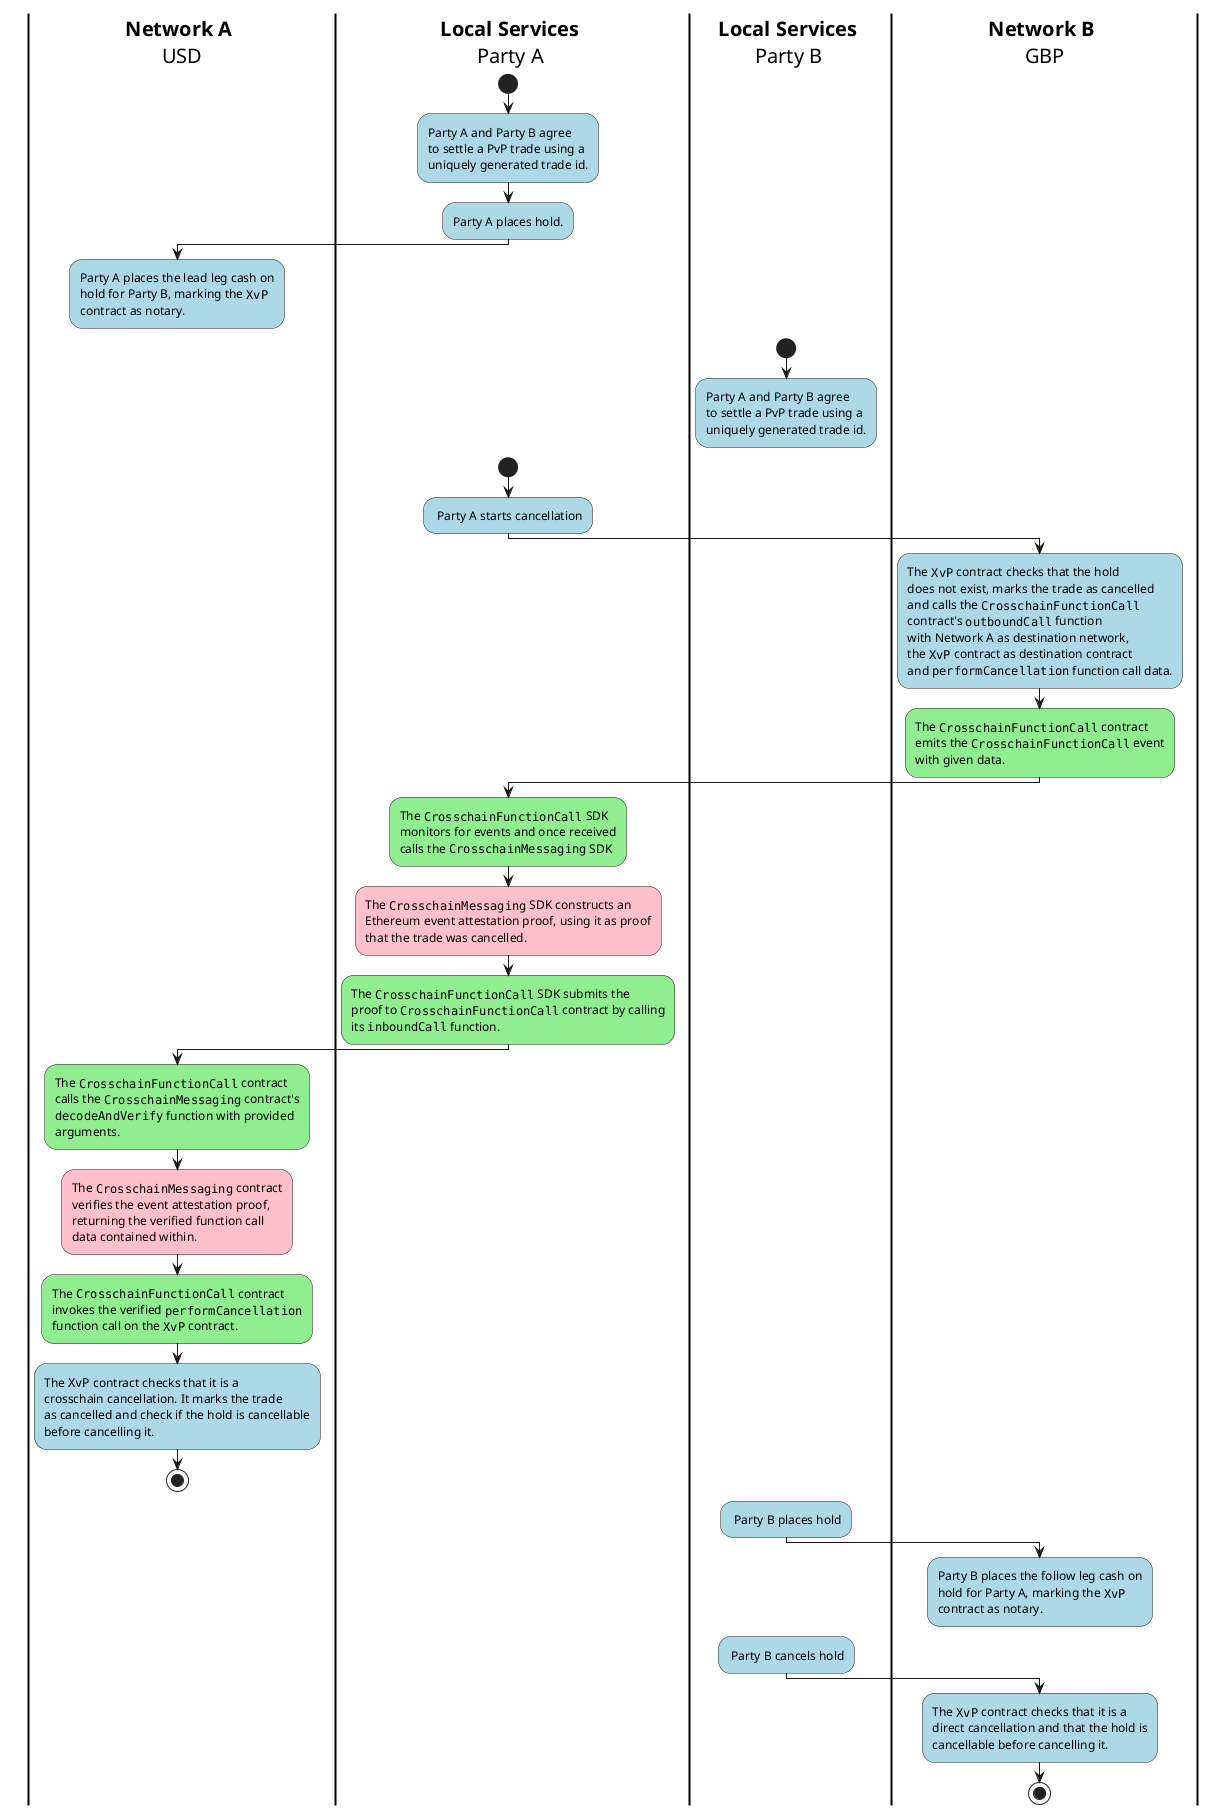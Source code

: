 @startuml 2_3_1_pvp_cancellation_on_follow_ledger_activity_diagram
skinparam ActivityBackgroundColor LightBlue
skinparam activityDiamondBackgroundColor transparent
skinparam defaultTextAlignment left
skinparam shadowing false
skinparam Swimlane {
  TitleFontColor black
  TitleFontSize 20
  BorderColor black
  BorderThickness 2
  width same
}

| **Network A**\n        USD  |
| **Local Services**\n        Party A |
| **Local Services**\n        Party B |

| **Local Services**\n        Party A |

  start
  :Party A and Party B agree
  to settle a PvP trade using a
  uniquely generated trade id.;
  :Party A places hold.;

| **Network A**\n        USD  |

  :Party A places the lead leg cash on
  hold for Party B, marking the ""XvP""
  contract as notary.;
  detach

| **Local Services**\n        Party B |

  start
  :Party A and Party B agree
  to settle a PvP trade using a
  uniquely generated trade id.;
  detach

| **Local Services**\n        Party A |

  start
  : Party A starts cancellation;

| **Network B**\n        GBP |

  :The ""XvP"" contract checks that the hold
  does not exist, marks the trade as cancelled
  and calls the ""CrosschainFunctionCall""
  contract's ""outboundCall"" function
  with Network A as destination network,
  the ""XvP"" contract as destination contract
  and ""performCancellation"" function call data.;
  #lightGreen:The ""CrosschainFunctionCall"" contract
  emits the ""CrosschainFunctionCall"" event
  with given data.;

| **Local Services**\n        Party A |

   #lightGreen:The ""CrosschainFunctionCall"" SDK
   monitors for events and once received
   calls the ""CrosschainMessaging"" SDK;
   #Pink:The ""CrosschainMessaging"" SDK constructs an
   Ethereum event attestation proof, using it as proof
   that the trade was cancelled.;
   #lightGreen:The ""CrosschainFunctionCall"" SDK submits the
   proof to ""CrosschainFunctionCall"" contract by calling
   its ""inboundCall"" function.;

| **Network A**\n        USD  |

  #lightGreen:The ""CrosschainFunctionCall"" contract
  calls the ""CrosschainMessaging"" contract's
  ""decodeAndVerify"" function with provided
  arguments.;
  #Pink:The ""CrosschainMessaging"" contract
  verifies the event attestation proof,
  returning the verified function call
  data contained within.;
  #lightGreen:The ""CrosschainFunctionCall"" contract
  invokes the verified ""performCancellation""
  function call on the ""XvP"" contract.;
  :The ""XvP"" contract checks that it is a
  crosschain cancellation. It marks the trade
  as cancelled and check if the hold is cancellable
  before cancelling it.;
  stop

| **Local Services**\n        Party B |

  : Party B places hold;

| **Network B**\n        GBP |

  :Party B places the follow leg cash on
  hold for Party A, marking the ""XvP""
  contract as notary.;
  detach

| **Local Services**\n        Party B |

  : Party B cancels hold;

| **Network B**\n        GBP |

  :The ""XvP"" contract checks that it is a
  direct cancellation and that the hold is
  cancellable before cancelling it.;
  stop

@enduml

